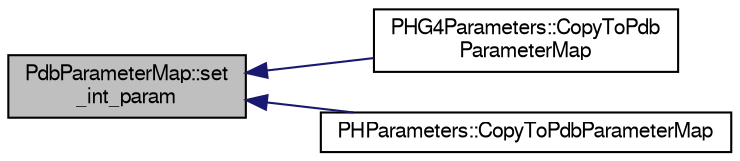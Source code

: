 digraph "PdbParameterMap::set_int_param"
{
  bgcolor="transparent";
  edge [fontname="FreeSans",fontsize="10",labelfontname="FreeSans",labelfontsize="10"];
  node [fontname="FreeSans",fontsize="10",shape=record];
  rankdir="LR";
  Node1 [label="PdbParameterMap::set\l_int_param",height=0.2,width=0.4,color="black", fillcolor="grey75", style="filled" fontcolor="black"];
  Node1 -> Node2 [dir="back",color="midnightblue",fontsize="10",style="solid",fontname="FreeSans"];
  Node2 [label="PHG4Parameters::CopyToPdb\lParameterMap",height=0.2,width=0.4,color="black",URL="$da/d29/classPHG4Parameters.html#a7f652c1e3c15456be358f8e910b3afe6"];
  Node1 -> Node3 [dir="back",color="midnightblue",fontsize="10",style="solid",fontname="FreeSans"];
  Node3 [label="PHParameters::CopyToPdbParameterMap",height=0.2,width=0.4,color="black",URL="$dd/dae/classPHParameters.html#a4dc6a076735983c1a66c1739f2905012"];
}
